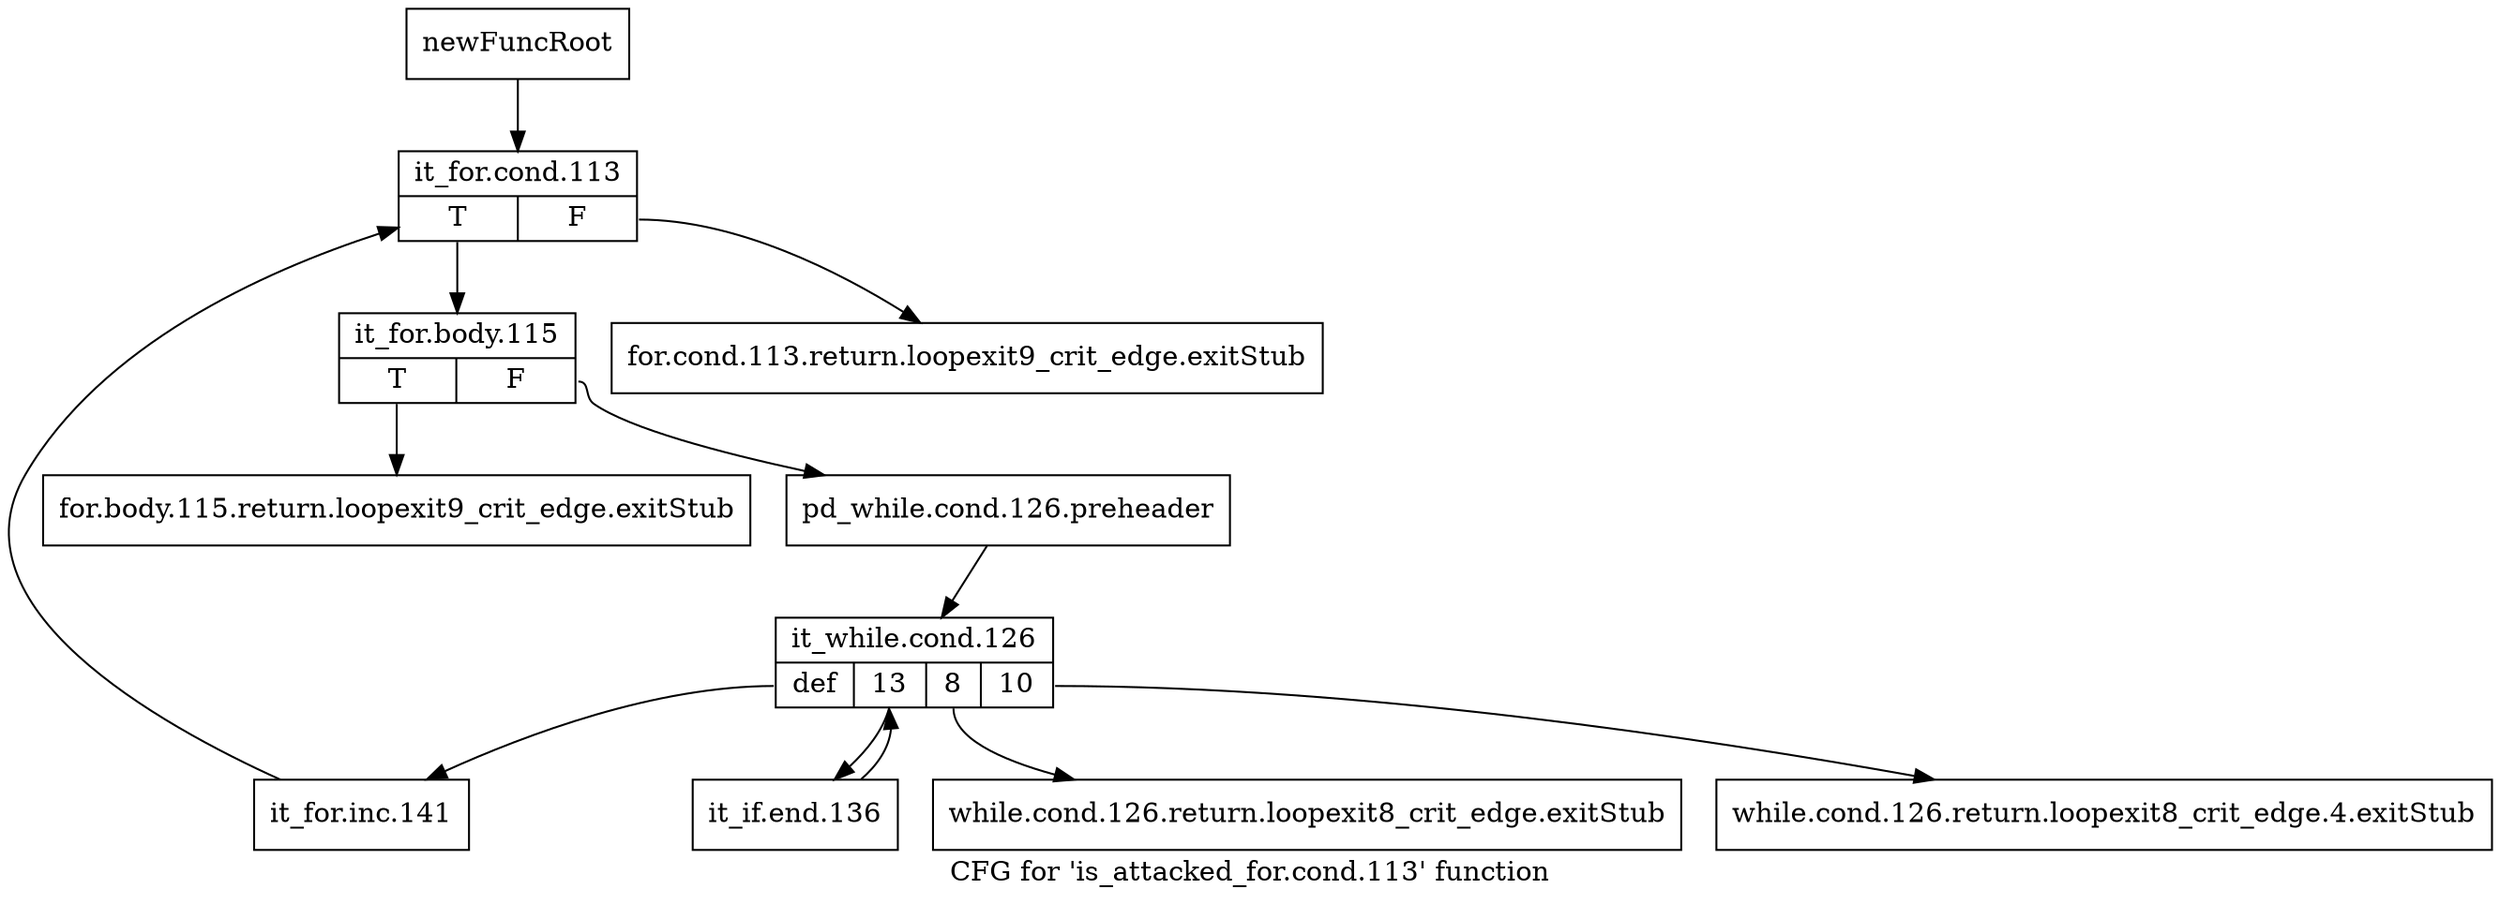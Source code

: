 digraph "CFG for 'is_attacked_for.cond.113' function" {
	label="CFG for 'is_attacked_for.cond.113' function";

	Node0xf94480 [shape=record,label="{newFuncRoot}"];
	Node0xf94480 -> Node0xf94a60;
	Node0xf94920 [shape=record,label="{for.cond.113.return.loopexit9_crit_edge.exitStub}"];
	Node0xf94970 [shape=record,label="{for.body.115.return.loopexit9_crit_edge.exitStub}"];
	Node0xf949c0 [shape=record,label="{while.cond.126.return.loopexit8_crit_edge.exitStub}"];
	Node0xf94a10 [shape=record,label="{while.cond.126.return.loopexit8_crit_edge.4.exitStub}"];
	Node0xf94a60 [shape=record,label="{it_for.cond.113|{<s0>T|<s1>F}}"];
	Node0xf94a60:s0 -> Node0xf94ab0;
	Node0xf94a60:s1 -> Node0xf94920;
	Node0xf94ab0 [shape=record,label="{it_for.body.115|{<s0>T|<s1>F}}"];
	Node0xf94ab0:s0 -> Node0xf94970;
	Node0xf94ab0:s1 -> Node0xf94b00;
	Node0xf94b00 [shape=record,label="{pd_while.cond.126.preheader}"];
	Node0xf94b00 -> Node0xf94b50;
	Node0xf94b50 [shape=record,label="{it_while.cond.126|{<s0>def|<s1>13|<s2>8|<s3>10}}"];
	Node0xf94b50:s0 -> Node0xf94bf0;
	Node0xf94b50:s1 -> Node0xf94ba0;
	Node0xf94b50:s2 -> Node0xf949c0;
	Node0xf94b50:s3 -> Node0xf94a10;
	Node0xf94ba0 [shape=record,label="{it_if.end.136}"];
	Node0xf94ba0 -> Node0xf94b50;
	Node0xf94bf0 [shape=record,label="{it_for.inc.141}"];
	Node0xf94bf0 -> Node0xf94a60;
}
